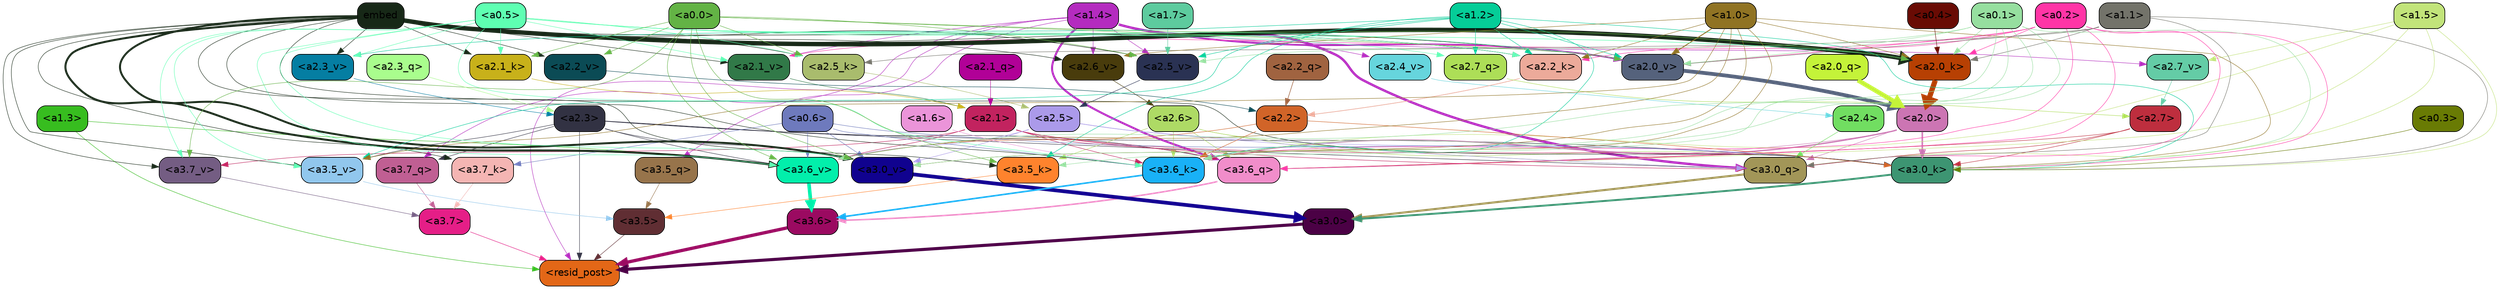 strict digraph "" {
	graph [bgcolor=transparent,
		layout=dot,
		overlap=false,
		splines=true
	];
	"<a3.7>"	[color=black,
		fillcolor="#e51e87",
		fontname=Helvetica,
		shape=box,
		style="filled, rounded"];
	"<resid_post>"	[color=black,
		fillcolor="#e36717",
		fontname=Helvetica,
		shape=box,
		style="filled, rounded"];
	"<a3.7>" -> "<resid_post>"	[color="#e51e87",
		penwidth=0.6239100098609924];
	"<a3.6>"	[color=black,
		fillcolor="#9b0a61",
		fontname=Helvetica,
		shape=box,
		style="filled, rounded"];
	"<a3.6>" -> "<resid_post>"	[color="#9b0a61",
		penwidth=4.569062113761902];
	"<a3.5>"	[color=black,
		fillcolor="#602e33",
		fontname=Helvetica,
		shape=box,
		style="filled, rounded"];
	"<a3.5>" -> "<resid_post>"	[color="#602e33",
		penwidth=0.6];
	"<a3.0>"	[color=black,
		fillcolor="#4b0145",
		fontname=Helvetica,
		shape=box,
		style="filled, rounded"];
	"<a3.0>" -> "<resid_post>"	[color="#4b0145",
		penwidth=4.283544182777405];
	"<a2.3>"	[color=black,
		fillcolor="#323243",
		fontname=Helvetica,
		shape=box,
		style="filled, rounded"];
	"<a2.3>" -> "<resid_post>"	[color="#323243",
		penwidth=0.6];
	"<a3.7_q>"	[color=black,
		fillcolor="#c05f93",
		fontname=Helvetica,
		shape=box,
		style="filled, rounded"];
	"<a2.3>" -> "<a3.7_q>"	[color="#323243",
		penwidth=0.6];
	"<a3.6_q>"	[color=black,
		fillcolor="#f18dca",
		fontname=Helvetica,
		shape=box,
		style="filled, rounded"];
	"<a2.3>" -> "<a3.6_q>"	[color="#323243",
		penwidth=0.6];
	"<a3.0_q>"	[color=black,
		fillcolor="#a29658",
		fontname=Helvetica,
		shape=box,
		style="filled, rounded"];
	"<a2.3>" -> "<a3.0_q>"	[color="#323243",
		penwidth=0.6];
	"<a3.0_k>"	[color=black,
		fillcolor="#3d9572",
		fontname=Helvetica,
		shape=box,
		style="filled, rounded"];
	"<a2.3>" -> "<a3.0_k>"	[color="#323243",
		penwidth=0.6];
	"<a3.6_v>"	[color=black,
		fillcolor="#02efab",
		fontname=Helvetica,
		shape=box,
		style="filled, rounded"];
	"<a2.3>" -> "<a3.6_v>"	[color="#323243",
		penwidth=0.6];
	"<a3.5_v>"	[color=black,
		fillcolor="#91c7ed",
		fontname=Helvetica,
		shape=box,
		style="filled, rounded"];
	"<a2.3>" -> "<a3.5_v>"	[color="#323243",
		penwidth=0.6];
	"<a3.0_v>"	[color=black,
		fillcolor="#10028f",
		fontname=Helvetica,
		shape=box,
		style="filled, rounded"];
	"<a2.3>" -> "<a3.0_v>"	[color="#323243",
		penwidth=0.6];
	"<a1.4>"	[color=black,
		fillcolor="#b42bbf",
		fontname=Helvetica,
		shape=box,
		style="filled, rounded"];
	"<a1.4>" -> "<resid_post>"	[color="#b42bbf",
		penwidth=0.6];
	"<a1.4>" -> "<a3.7_q>"	[color="#b42bbf",
		penwidth=0.6];
	"<a1.4>" -> "<a3.6_q>"	[color="#b42bbf",
		penwidth=2.7934007048606873];
	"<a3.5_q>"	[color=black,
		fillcolor="#97744b",
		fontname=Helvetica,
		shape=box,
		style="filled, rounded"];
	"<a1.4>" -> "<a3.5_q>"	[color="#b42bbf",
		penwidth=0.6];
	"<a1.4>" -> "<a3.0_q>"	[color="#b42bbf",
		penwidth=3.340754985809326];
	"<a2.7_v>"	[color=black,
		fillcolor="#64cca6",
		fontname=Helvetica,
		shape=box,
		style="filled, rounded"];
	"<a1.4>" -> "<a2.7_v>"	[color="#b42bbf",
		penwidth=0.6];
	"<a2.6_v>"	[color=black,
		fillcolor="#493c0c",
		fontname=Helvetica,
		shape=box,
		style="filled, rounded"];
	"<a1.4>" -> "<a2.6_v>"	[color="#b42bbf",
		penwidth=0.6];
	"<a2.5_v>"	[color=black,
		fillcolor="#2a3253",
		fontname=Helvetica,
		shape=box,
		style="filled, rounded"];
	"<a1.4>" -> "<a2.5_v>"	[color="#b42bbf",
		penwidth=0.6];
	"<a2.4_v>"	[color=black,
		fillcolor="#66d5dd",
		fontname=Helvetica,
		shape=box,
		style="filled, rounded"];
	"<a1.4>" -> "<a2.4_v>"	[color="#b42bbf",
		penwidth=0.6];
	"<a2.1_v>"	[color=black,
		fillcolor="#317948",
		fontname=Helvetica,
		shape=box,
		style="filled, rounded"];
	"<a1.4>" -> "<a2.1_v>"	[color="#b42bbf",
		penwidth=0.6];
	"<a2.0_v>"	[color=black,
		fillcolor="#55627c",
		fontname=Helvetica,
		shape=box,
		style="filled, rounded"];
	"<a1.4>" -> "<a2.0_v>"	[color="#b42bbf",
		penwidth=2.268759250640869];
	"<a1.3>"	[color=black,
		fillcolor="#37bd1f",
		fontname=Helvetica,
		shape=box,
		style="filled, rounded"];
	"<a1.3>" -> "<resid_post>"	[color="#37bd1f",
		penwidth=0.6];
	"<a1.3>" -> "<a3.6_v>"	[color="#37bd1f",
		penwidth=0.6];
	"<a3.7_q>" -> "<a3.7>"	[color="#c05f93",
		penwidth=0.6];
	"<a3.6_q>" -> "<a3.6>"	[color="#f18dca",
		penwidth=2.0347584784030914];
	"<a3.5_q>" -> "<a3.5>"	[color="#97744b",
		penwidth=0.6];
	"<a3.0_q>" -> "<a3.0>"	[color="#a29658",
		penwidth=2.8635367155075073];
	"<a3.7_k>"	[color=black,
		fillcolor="#f4b5b3",
		fontname=Helvetica,
		shape=box,
		style="filled, rounded"];
	"<a3.7_k>" -> "<a3.7>"	[color="#f4b5b3",
		penwidth=0.6];
	"<a3.6_k>"	[color=black,
		fillcolor="#19b1f7",
		fontname=Helvetica,
		shape=box,
		style="filled, rounded"];
	"<a3.6_k>" -> "<a3.6>"	[color="#19b1f7",
		penwidth=2.1760786175727844];
	"<a3.5_k>"	[color=black,
		fillcolor="#ff832d",
		fontname=Helvetica,
		shape=box,
		style="filled, rounded"];
	"<a3.5_k>" -> "<a3.5>"	[color="#ff832d",
		penwidth=0.6];
	"<a3.0_k>" -> "<a3.0>"	[color="#3d9572",
		penwidth=2.632905662059784];
	"<a3.7_v>"	[color=black,
		fillcolor="#745d83",
		fontname=Helvetica,
		shape=box,
		style="filled, rounded"];
	"<a3.7_v>" -> "<a3.7>"	[color="#745d83",
		penwidth=0.6];
	"<a3.6_v>" -> "<a3.6>"	[color="#02efab",
		penwidth=4.981305837631226];
	"<a3.5_v>" -> "<a3.5>"	[color="#91c7ed",
		penwidth=0.6];
	"<a3.0_v>" -> "<a3.0>"	[color="#10028f",
		penwidth=5.168330669403076];
	"<a2.7>"	[color=black,
		fillcolor="#be2e3e",
		fontname=Helvetica,
		shape=box,
		style="filled, rounded"];
	"<a2.7>" -> "<a3.6_q>"	[color="#be2e3e",
		penwidth=0.6];
	"<a2.7>" -> "<a3.0_q>"	[color="#be2e3e",
		penwidth=0.6];
	"<a2.7>" -> "<a3.0_k>"	[color="#be2e3e",
		penwidth=0.6];
	"<a2.6>"	[color=black,
		fillcolor="#aeda65",
		fontname=Helvetica,
		shape=box,
		style="filled, rounded"];
	"<a2.6>" -> "<a3.6_q>"	[color="#aeda65",
		penwidth=0.6];
	"<a2.6>" -> "<a3.0_q>"	[color="#aeda65",
		penwidth=0.6];
	"<a2.6>" -> "<a3.6_k>"	[color="#aeda65",
		penwidth=0.6];
	"<a2.6>" -> "<a3.5_k>"	[color="#aeda65",
		penwidth=0.6];
	"<a2.6>" -> "<a3.0_k>"	[color="#aeda65",
		penwidth=0.6];
	"<a2.1>"	[color=black,
		fillcolor="#c2235f",
		fontname=Helvetica,
		shape=box,
		style="filled, rounded"];
	"<a2.1>" -> "<a3.6_q>"	[color="#c2235f",
		penwidth=0.6];
	"<a2.1>" -> "<a3.0_q>"	[color="#c2235f",
		penwidth=0.6];
	"<a2.1>" -> "<a3.6_k>"	[color="#c2235f",
		penwidth=0.6];
	"<a2.1>" -> "<a3.0_k>"	[color="#c2235f",
		penwidth=0.6];
	"<a2.1>" -> "<a3.7_v>"	[color="#c2235f",
		penwidth=0.6];
	"<a2.1>" -> "<a3.6_v>"	[color="#c2235f",
		penwidth=0.6];
	"<a2.0>"	[color=black,
		fillcolor="#cc75b3",
		fontname=Helvetica,
		shape=box,
		style="filled, rounded"];
	"<a2.0>" -> "<a3.6_q>"	[color="#cc75b3",
		penwidth=0.6];
	"<a2.0>" -> "<a3.0_q>"	[color="#cc75b3",
		penwidth=0.6];
	"<a2.0>" -> "<a3.6_k>"	[color="#cc75b3",
		penwidth=1.6382827460765839];
	"<a2.0>" -> "<a3.0_k>"	[color="#cc75b3",
		penwidth=2.161143198609352];
	"<a1.5>"	[color=black,
		fillcolor="#c2e47a",
		fontname=Helvetica,
		shape=box,
		style="filled, rounded"];
	"<a1.5>" -> "<a3.6_q>"	[color="#c2e47a",
		penwidth=0.6];
	"<a1.5>" -> "<a3.0_q>"	[color="#c2e47a",
		penwidth=0.6];
	"<a1.5>" -> "<a3.6_k>"	[color="#c2e47a",
		penwidth=0.6];
	"<a1.5>" -> "<a3.0_k>"	[color="#c2e47a",
		penwidth=0.6];
	"<a1.5>" -> "<a2.7_v>"	[color="#c2e47a",
		penwidth=0.6];
	"<a0.2>"	[color=black,
		fillcolor="#ff35a6",
		fontname=Helvetica,
		shape=box,
		style="filled, rounded"];
	"<a0.2>" -> "<a3.6_q>"	[color="#ff35a6",
		penwidth=0.6];
	"<a0.2>" -> "<a3.0_q>"	[color="#ff35a6",
		penwidth=0.6];
	"<a0.2>" -> "<a3.6_k>"	[color="#ff35a6",
		penwidth=0.6];
	"<a0.2>" -> "<a3.0_k>"	[color="#ff35a6",
		penwidth=0.6];
	"<a2.2_k>"	[color=black,
		fillcolor="#ecaa9a",
		fontname=Helvetica,
		shape=box,
		style="filled, rounded"];
	"<a0.2>" -> "<a2.2_k>"	[color="#ff35a6",
		penwidth=0.6];
	"<a2.0_k>"	[color=black,
		fillcolor="#b74003",
		fontname=Helvetica,
		shape=box,
		style="filled, rounded"];
	"<a0.2>" -> "<a2.0_k>"	[color="#ff35a6",
		penwidth=0.6];
	"<a0.2>" -> "<a2.1_v>"	[color="#ff35a6",
		penwidth=0.6];
	"<a0.2>" -> "<a2.0_v>"	[color="#ff35a6",
		penwidth=0.6];
	"<a2.5>"	[color=black,
		fillcolor="#ab9aea",
		fontname=Helvetica,
		shape=box,
		style="filled, rounded"];
	"<a2.5>" -> "<a3.0_q>"	[color="#ab9aea",
		penwidth=0.6];
	"<a2.5>" -> "<a3.0_k>"	[color="#ab9aea",
		penwidth=0.6];
	"<a2.5>" -> "<a3.6_v>"	[color="#ab9aea",
		penwidth=0.6];
	"<a2.5>" -> "<a3.0_v>"	[color="#ab9aea",
		penwidth=0.6];
	"<a2.4>"	[color=black,
		fillcolor="#71de61",
		fontname=Helvetica,
		shape=box,
		style="filled, rounded"];
	"<a2.4>" -> "<a3.0_q>"	[color="#71de61",
		penwidth=0.6];
	"<a1.1>"	[color=black,
		fillcolor="#73736a",
		fontname=Helvetica,
		shape=box,
		style="filled, rounded"];
	"<a1.1>" -> "<a3.0_q>"	[color="#73736a",
		penwidth=0.6];
	"<a1.1>" -> "<a3.0_k>"	[color="#73736a",
		penwidth=0.6];
	"<a2.5_k>"	[color=black,
		fillcolor="#a9bc6d",
		fontname=Helvetica,
		shape=box,
		style="filled, rounded"];
	"<a1.1>" -> "<a2.5_k>"	[color="#73736a",
		penwidth=0.6];
	"<a1.1>" -> "<a2.0_k>"	[color="#73736a",
		penwidth=0.6];
	"<a1.1>" -> "<a2.0_v>"	[color="#73736a",
		penwidth=0.6];
	"<a0.6>"	[color=black,
		fillcolor="#6e7abd",
		fontname=Helvetica,
		shape=box,
		style="filled, rounded"];
	"<a0.6>" -> "<a3.7_k>"	[color="#6e7abd",
		penwidth=0.6];
	"<a0.6>" -> "<a3.6_k>"	[color="#6e7abd",
		penwidth=0.6];
	"<a0.6>" -> "<a3.0_k>"	[color="#6e7abd",
		penwidth=0.6];
	"<a0.6>" -> "<a3.6_v>"	[color="#6e7abd",
		penwidth=0.6];
	"<a0.6>" -> "<a3.0_v>"	[color="#6e7abd",
		penwidth=0.6];
	embed	[color=black,
		fillcolor="#172817",
		fontname=Helvetica,
		shape=box,
		style="filled, rounded"];
	embed -> "<a3.7_k>"	[color="#172817",
		penwidth=0.6];
	embed -> "<a3.6_k>"	[color="#172817",
		penwidth=0.6];
	embed -> "<a3.5_k>"	[color="#172817",
		penwidth=0.6];
	embed -> "<a3.0_k>"	[color="#172817",
		penwidth=0.6];
	embed -> "<a3.7_v>"	[color="#172817",
		penwidth=0.6];
	embed -> "<a3.6_v>"	[color="#172817",
		penwidth=2.7825746536254883];
	embed -> "<a3.5_v>"	[color="#172817",
		penwidth=0.6];
	embed -> "<a3.0_v>"	[color="#172817",
		penwidth=2.6950180530548096];
	embed -> "<a2.5_k>"	[color="#172817",
		penwidth=0.6];
	embed -> "<a2.2_k>"	[color="#172817",
		penwidth=0.6698317527770996];
	"<a2.1_k>"	[color=black,
		fillcolor="#c8b11a",
		fontname=Helvetica,
		shape=box,
		style="filled, rounded"];
	embed -> "<a2.1_k>"	[color="#172817",
		penwidth=0.6];
	embed -> "<a2.0_k>"	[color="#172817",
		penwidth=6.12570995092392];
	embed -> "<a2.6_v>"	[color="#172817",
		penwidth=0.6];
	embed -> "<a2.5_v>"	[color="#172817",
		penwidth=0.6];
	"<a2.3_v>"	[color=black,
		fillcolor="#057ea2",
		fontname=Helvetica,
		shape=box,
		style="filled, rounded"];
	embed -> "<a2.3_v>"	[color="#172817",
		penwidth=0.6];
	"<a2.2_v>"	[color=black,
		fillcolor="#0b4b55",
		fontname=Helvetica,
		shape=box,
		style="filled, rounded"];
	embed -> "<a2.2_v>"	[color="#172817",
		penwidth=0.6];
	embed -> "<a2.1_v>"	[color="#172817",
		penwidth=0.6];
	embed -> "<a2.0_v>"	[color="#172817",
		penwidth=0.6];
	"<a2.2>"	[color=black,
		fillcolor="#d16428",
		fontname=Helvetica,
		shape=box,
		style="filled, rounded"];
	"<a2.2>" -> "<a3.6_k>"	[color="#d16428",
		penwidth=0.6];
	"<a2.2>" -> "<a3.0_k>"	[color="#d16428",
		penwidth=0.6];
	"<a2.2>" -> "<a3.6_v>"	[color="#d16428",
		penwidth=0.6];
	"<a1.6>"	[color=black,
		fillcolor="#eb94d9",
		fontname=Helvetica,
		shape=box,
		style="filled, rounded"];
	"<a1.6>" -> "<a3.6_k>"	[color="#eb94d9",
		penwidth=0.6];
	"<a1.2>"	[color=black,
		fillcolor="#05cd98",
		fontname=Helvetica,
		shape=box,
		style="filled, rounded"];
	"<a1.2>" -> "<a3.6_k>"	[color="#05cd98",
		penwidth=0.6];
	"<a1.2>" -> "<a3.5_k>"	[color="#05cd98",
		penwidth=0.6];
	"<a1.2>" -> "<a3.0_k>"	[color="#05cd98",
		penwidth=0.6];
	"<a1.2>" -> "<a3.5_v>"	[color="#05cd98",
		penwidth=0.6];
	"<a2.7_q>"	[color=black,
		fillcolor="#adde57",
		fontname=Helvetica,
		shape=box,
		style="filled, rounded"];
	"<a1.2>" -> "<a2.7_q>"	[color="#05cd98",
		penwidth=0.6];
	"<a1.2>" -> "<a2.2_k>"	[color="#05cd98",
		penwidth=0.6];
	"<a1.2>" -> "<a2.5_v>"	[color="#05cd98",
		penwidth=0.6];
	"<a1.2>" -> "<a2.3_v>"	[color="#05cd98",
		penwidth=0.6];
	"<a1.2>" -> "<a2.0_v>"	[color="#05cd98",
		penwidth=0.6];
	"<a1.0>"	[color=black,
		fillcolor="#907323",
		fontname=Helvetica,
		shape=box,
		style="filled, rounded"];
	"<a1.0>" -> "<a3.6_k>"	[color="#907323",
		penwidth=0.6];
	"<a1.0>" -> "<a3.0_k>"	[color="#907323",
		penwidth=0.6];
	"<a1.0>" -> "<a3.6_v>"	[color="#907323",
		penwidth=0.6];
	"<a1.0>" -> "<a3.5_v>"	[color="#907323",
		penwidth=0.6];
	"<a1.0>" -> "<a3.0_v>"	[color="#907323",
		penwidth=0.6];
	"<a1.0>" -> "<a2.2_k>"	[color="#907323",
		penwidth=0.6];
	"<a1.0>" -> "<a2.0_k>"	[color="#907323",
		penwidth=0.6];
	"<a1.0>" -> "<a2.6_v>"	[color="#907323",
		penwidth=0.6];
	"<a1.0>" -> "<a2.0_v>"	[color="#907323",
		penwidth=1.2213096618652344];
	"<a0.5>"	[color=black,
		fillcolor="#5effb2",
		fontname=Helvetica,
		shape=box,
		style="filled, rounded"];
	"<a0.5>" -> "<a3.6_k>"	[color="#5effb2",
		penwidth=0.6];
	"<a0.5>" -> "<a3.7_v>"	[color="#5effb2",
		penwidth=0.6];
	"<a0.5>" -> "<a3.6_v>"	[color="#5effb2",
		penwidth=0.6];
	"<a0.5>" -> "<a3.5_v>"	[color="#5effb2",
		penwidth=0.6];
	"<a0.5>" -> "<a3.0_v>"	[color="#5effb2",
		penwidth=0.6];
	"<a0.5>" -> "<a2.7_q>"	[color="#5effb2",
		penwidth=0.6];
	"<a0.5>" -> "<a2.5_k>"	[color="#5effb2",
		penwidth=0.6];
	"<a0.5>" -> "<a2.2_k>"	[color="#5effb2",
		penwidth=0.6];
	"<a0.5>" -> "<a2.1_k>"	[color="#5effb2",
		penwidth=0.6];
	"<a0.5>" -> "<a2.0_k>"	[color="#5effb2",
		penwidth=0.6900839805603027];
	"<a0.5>" -> "<a2.3_v>"	[color="#5effb2",
		penwidth=0.6];
	"<a0.5>" -> "<a2.1_v>"	[color="#5effb2",
		penwidth=0.6];
	"<a0.5>" -> "<a2.0_v>"	[color="#5effb2",
		penwidth=0.6];
	"<a0.1>"	[color=black,
		fillcolor="#96df9f",
		fontname=Helvetica,
		shape=box,
		style="filled, rounded"];
	"<a0.1>" -> "<a3.6_k>"	[color="#96df9f",
		penwidth=0.6];
	"<a0.1>" -> "<a3.5_k>"	[color="#96df9f",
		penwidth=0.6];
	"<a0.1>" -> "<a3.0_k>"	[color="#96df9f",
		penwidth=0.6];
	"<a0.1>" -> "<a3.6_v>"	[color="#96df9f",
		penwidth=0.6];
	"<a0.1>" -> "<a3.0_v>"	[color="#96df9f",
		penwidth=0.6];
	"<a0.1>" -> "<a2.0_k>"	[color="#96df9f",
		penwidth=0.6];
	"<a0.1>" -> "<a2.5_v>"	[color="#96df9f",
		penwidth=0.6];
	"<a0.1>" -> "<a2.0_v>"	[color="#96df9f",
		penwidth=0.6];
	"<a0.0>"	[color=black,
		fillcolor="#63b345",
		fontname=Helvetica,
		shape=box,
		style="filled, rounded"];
	"<a0.0>" -> "<a3.5_k>"	[color="#63b345",
		penwidth=0.6];
	"<a0.0>" -> "<a3.7_v>"	[color="#63b345",
		penwidth=0.6];
	"<a0.0>" -> "<a3.6_v>"	[color="#63b345",
		penwidth=0.6];
	"<a0.0>" -> "<a3.0_v>"	[color="#63b345",
		penwidth=0.6];
	"<a0.0>" -> "<a2.5_k>"	[color="#63b345",
		penwidth=0.6];
	"<a0.0>" -> "<a2.1_k>"	[color="#63b345",
		penwidth=0.6];
	"<a0.0>" -> "<a2.0_k>"	[color="#63b345",
		penwidth=0.6];
	"<a0.0>" -> "<a2.5_v>"	[color="#63b345",
		penwidth=0.6];
	"<a0.0>" -> "<a2.2_v>"	[color="#63b345",
		penwidth=0.6];
	"<a0.0>" -> "<a2.0_v>"	[color="#63b345",
		penwidth=0.6];
	"<a0.3>"	[color=black,
		fillcolor="#697b04",
		fontname=Helvetica,
		shape=box,
		style="filled, rounded"];
	"<a0.3>" -> "<a3.0_k>"	[color="#697b04",
		penwidth=0.6];
	"<a2.7_q>" -> "<a2.7>"	[color="#adde57",
		penwidth=0.6];
	"<a2.3_q>"	[color=black,
		fillcolor="#a9fd8d",
		fontname=Helvetica,
		shape=box,
		style="filled, rounded"];
	"<a2.3_q>" -> "<a2.3>"	[color="#a9fd8d",
		penwidth=0.6];
	"<a2.2_q>"	[color=black,
		fillcolor="#a06340",
		fontname=Helvetica,
		shape=box,
		style="filled, rounded"];
	"<a2.2_q>" -> "<a2.2>"	[color="#a06340",
		penwidth=0.7553567886352539];
	"<a2.1_q>"	[color=black,
		fillcolor="#b10197",
		fontname=Helvetica,
		shape=box,
		style="filled, rounded"];
	"<a2.1_q>" -> "<a2.1>"	[color="#b10197",
		penwidth=0.6];
	"<a2.0_q>"	[color=black,
		fillcolor="#c4f339",
		fontname=Helvetica,
		shape=box,
		style="filled, rounded"];
	"<a2.0_q>" -> "<a2.0>"	[color="#c4f339",
		penwidth=6.256794691085815];
	"<a2.5_k>" -> "<a2.5>"	[color="#a9bc6d",
		penwidth=0.6];
	"<a2.2_k>" -> "<a2.2>"	[color="#ecaa9a",
		penwidth=0.8854708671569824];
	"<a2.1_k>" -> "<a2.1>"	[color="#c8b11a",
		penwidth=0.6];
	"<a2.0_k>" -> "<a2.0>"	[color="#b74003",
		penwidth=7.231504917144775];
	"<a2.7_v>" -> "<a2.7>"	[color="#64cca6",
		penwidth=0.6];
	"<a2.6_v>" -> "<a2.6>"	[color="#493c0c",
		penwidth=0.6];
	"<a2.5_v>" -> "<a2.5>"	[color="#2a3253",
		penwidth=0.6];
	"<a2.4_v>" -> "<a2.4>"	[color="#66d5dd",
		penwidth=0.6];
	"<a2.3_v>" -> "<a2.3>"	[color="#057ea2",
		penwidth=0.6];
	"<a2.2_v>" -> "<a2.2>"	[color="#0b4b55",
		penwidth=0.6];
	"<a2.1_v>" -> "<a2.1>"	[color="#317948",
		penwidth=0.6];
	"<a2.0_v>" -> "<a2.0>"	[color="#55627c",
		penwidth=5.231471925973892];
	"<a0.4>"	[color=black,
		fillcolor="#690b04",
		fontname=Helvetica,
		shape=box,
		style="filled, rounded"];
	"<a0.4>" -> "<a2.0_k>"	[color="#690b04",
		penwidth=0.6];
	"<a1.7>"	[color=black,
		fillcolor="#5dcb9e",
		fontname=Helvetica,
		shape=box,
		style="filled, rounded"];
	"<a1.7>" -> "<a2.5_v>"	[color="#5dcb9e",
		penwidth=0.6];
}
